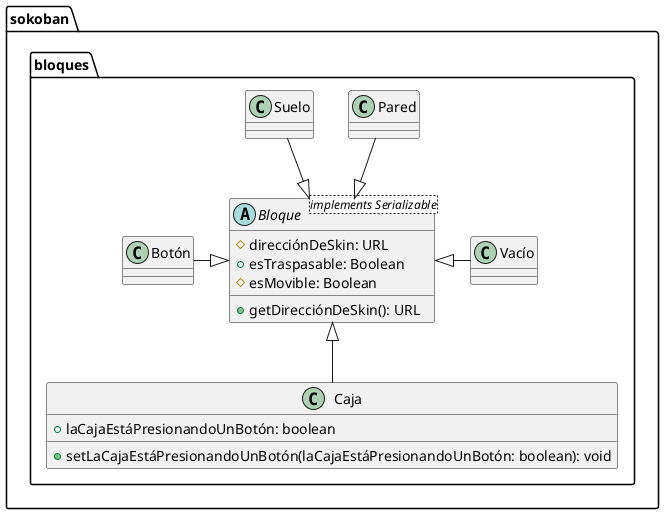 @startuml
'https://plantuml.com/class-diagram
package sokoban{
    package bloques {
        abstract class Bloque <implements Serializable>{
            # direcciónDeSkin: URL
            + esTraspasable: Boolean
            # esMovible: Boolean

            + getDirecciónDeSkin(): URL
        }

        class Caja{
            + laCajaEstáPresionandoUnBotón: boolean

            + setLaCajaEstáPresionandoUnBotón(laCajaEstáPresionandoUnBotón: boolean): void
        }

        class Pared

        class Suelo

        class Vacío

        class Botón
    }
}

Suelo --|> Bloque
Vacío -left-|> Bloque
Botón -right-|> Bloque
Pared --|> Bloque
Caja -up-|> Bloque
@enduml